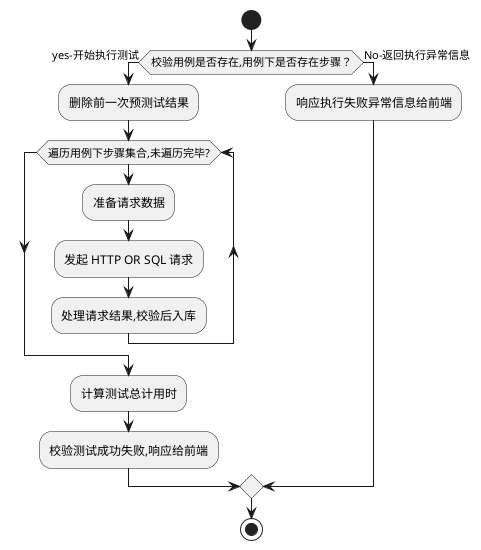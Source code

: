 @startuml 预测试流程图

start

if(校验用例是否存在,用例下是否存在步骤？)then(yes-开始执行测试)
    :删除前一次预测试结果;
    while(遍历用例下步骤集合,未遍历完毕?)
        :准备请求数据;
        :发起 HTTP OR SQL 请求;
        :处理请求结果,校验后入库;
    endwhile
    :计算测试总计用时;
    :校验测试成功失败,响应给前端;
else(No-返回执行异常信息)
    :响应执行失败异常信息给前端;
endif
stop

@enduml
